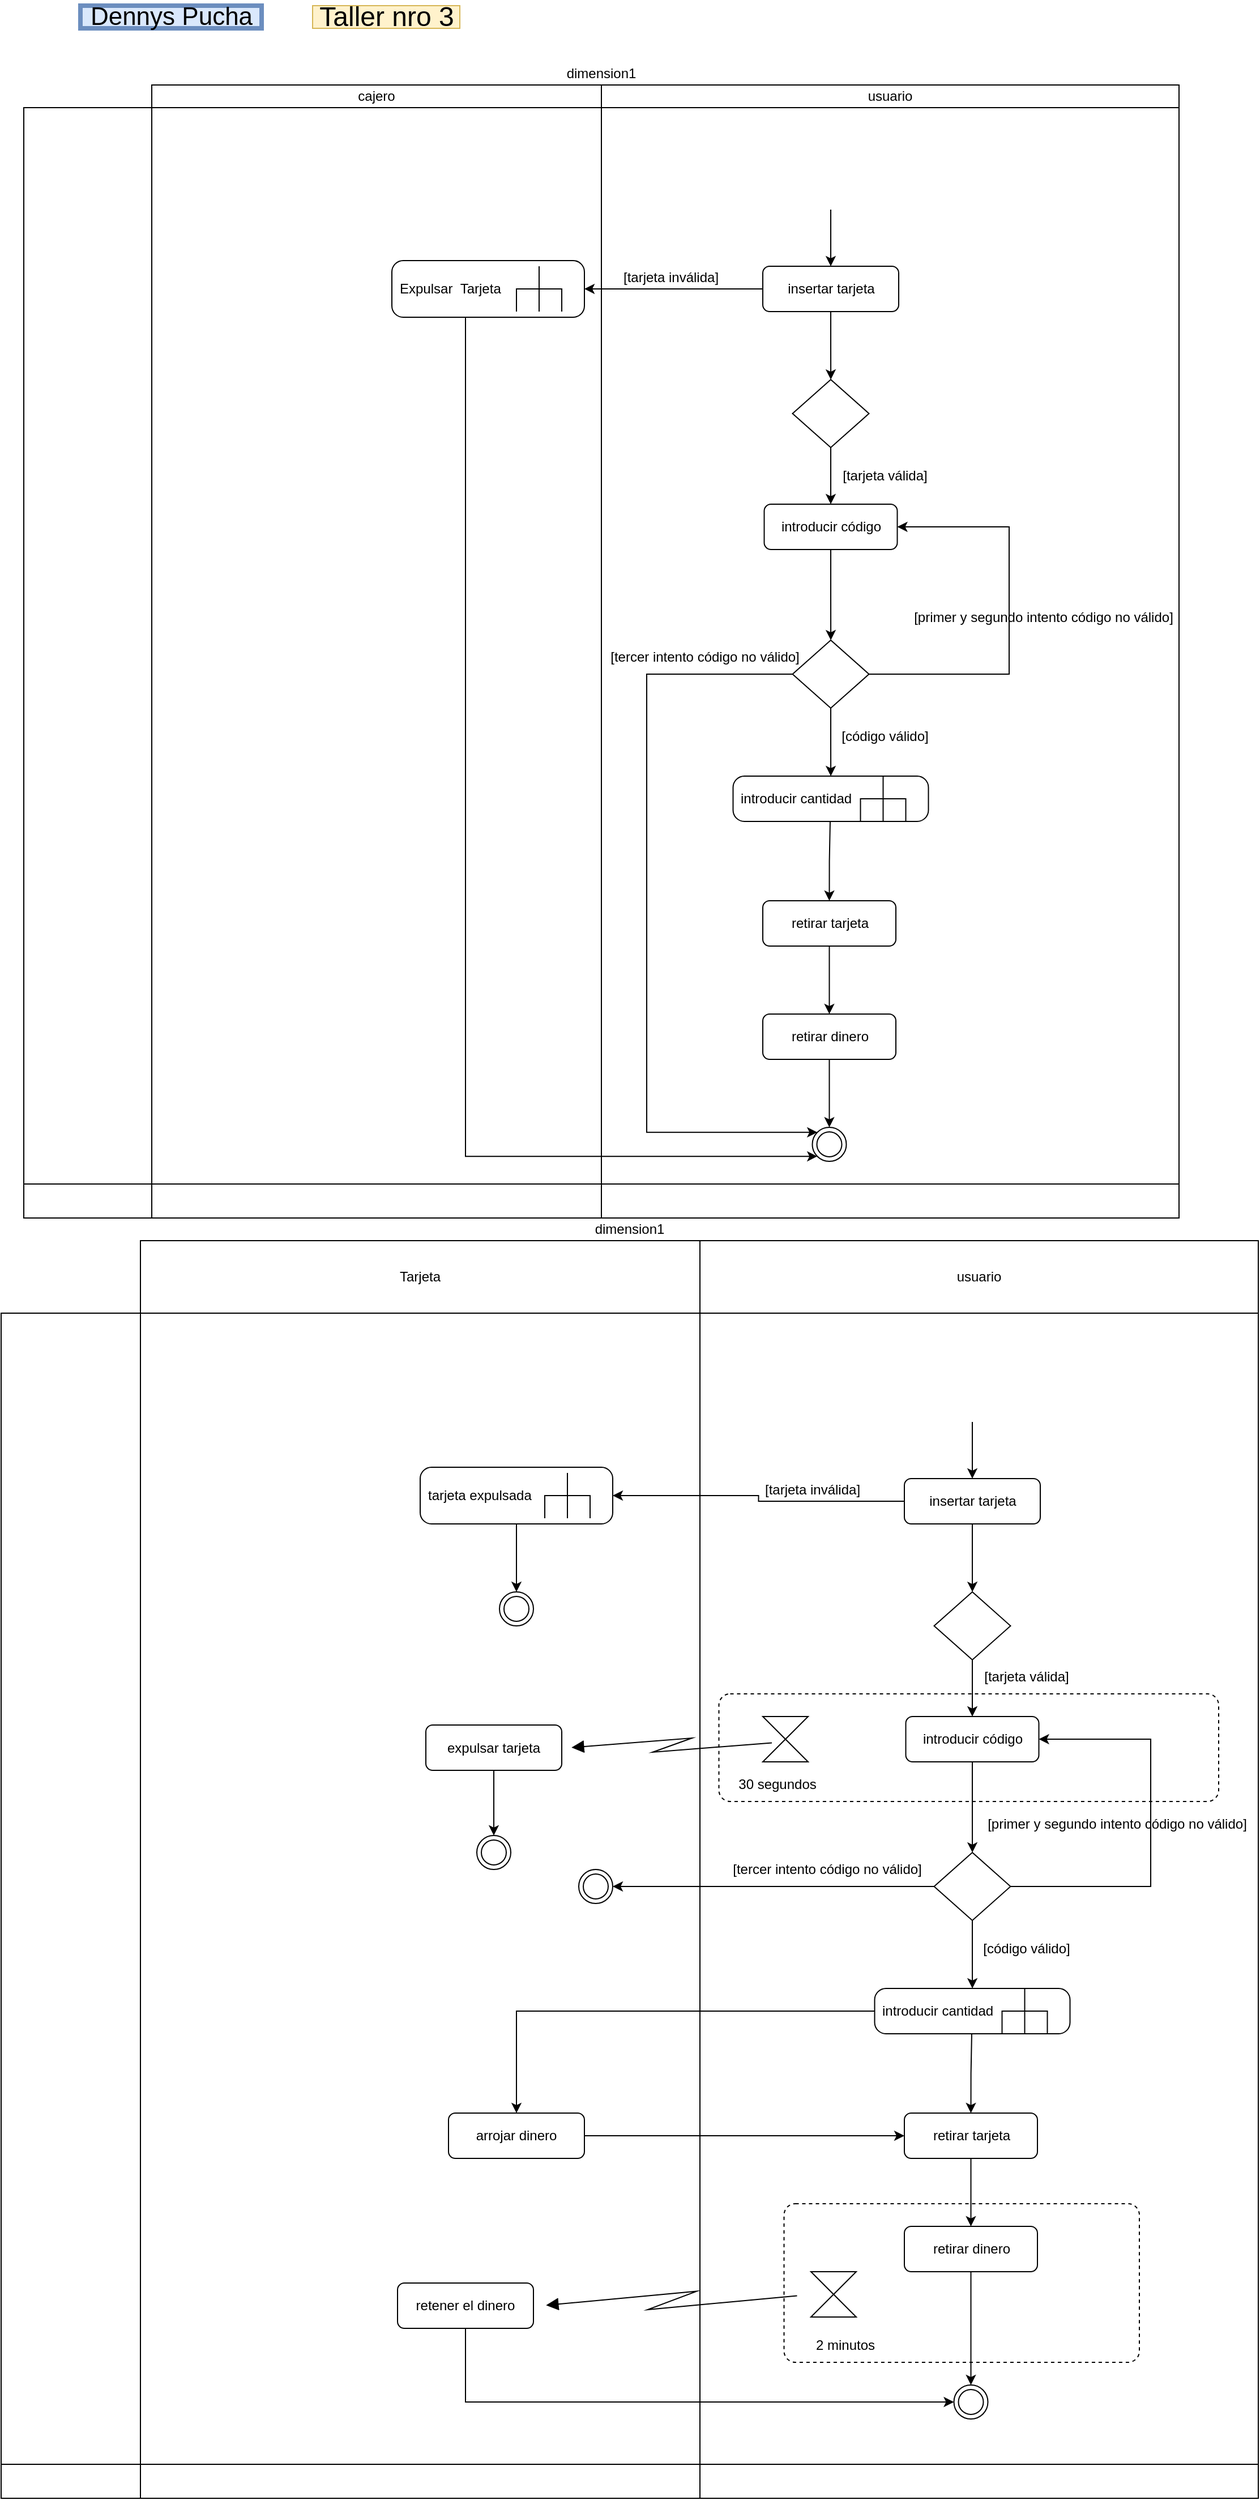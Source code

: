 <mxfile version="17.4.2" type="device"><diagram id="017WSasXZTEaW-_xVXyV" name="Página-1"><mxGraphModel dx="4062" dy="990" grid="1" gridSize="10" guides="1" tooltips="1" connect="1" arrows="1" fold="1" page="1" pageScale="1" pageWidth="1169" pageHeight="827" math="0" shadow="0"><root><mxCell id="0"/><mxCell id="1" parent="0"/><mxCell id="I3gpXCXL6W9OUT3bS0ur-212" value="dimension1" style="shape=table;html=1;whiteSpace=wrap;startSize=20;container=1;collapsible=0;childLayout=tableLayout;fillColor=none;swimlaneFillColor=#ffffff;strokeColor=none;" parent="1" vertex="1"><mxGeometry x="-1080" y="2720" width="1110" height="1130" as="geometry"/></mxCell><mxCell id="I3gpXCXL6W9OUT3bS0ur-213" value="" style="shape=partialRectangle;html=1;whiteSpace=wrap;collapsible=0;dropTarget=0;pointerEvents=0;fillColor=none;top=0;left=0;bottom=0;right=0;points=[[0,0.5],[1,0.5]];portConstraint=eastwest;strokeColor=none;" parent="I3gpXCXL6W9OUT3bS0ur-212" vertex="1"><mxGeometry y="20" width="1110" height="64" as="geometry"/></mxCell><mxCell id="I3gpXCXL6W9OUT3bS0ur-214" value="" style="shape=partialRectangle;html=1;whiteSpace=wrap;connectable=0;fillColor=none;top=1;left=1;bottom=1;right=1;overflow=hidden;strokeColor=none;" parent="I3gpXCXL6W9OUT3bS0ur-213" vertex="1"><mxGeometry width="123" height="64" as="geometry"><mxRectangle width="123" height="64" as="alternateBounds"/></mxGeometry></mxCell><mxCell id="I3gpXCXL6W9OUT3bS0ur-215" value="Tarjeta" style="shape=partialRectangle;html=1;whiteSpace=wrap;connectable=0;fillColor=none;top=1;left=1;bottom=1;right=1;overflow=hidden;" parent="I3gpXCXL6W9OUT3bS0ur-213" vertex="1"><mxGeometry x="123" width="494" height="64" as="geometry"><mxRectangle width="494" height="64" as="alternateBounds"/></mxGeometry></mxCell><mxCell id="I3gpXCXL6W9OUT3bS0ur-216" value="usuario" style="shape=partialRectangle;html=1;whiteSpace=wrap;connectable=0;fillColor=none;top=1;left=1;bottom=1;right=1;overflow=hidden;" parent="I3gpXCXL6W9OUT3bS0ur-213" vertex="1"><mxGeometry x="617" width="493" height="64" as="geometry"><mxRectangle width="493" height="64" as="alternateBounds"/></mxGeometry></mxCell><mxCell id="I3gpXCXL6W9OUT3bS0ur-217" value="" style="shape=partialRectangle;html=1;whiteSpace=wrap;collapsible=0;dropTarget=0;pointerEvents=0;fillColor=none;top=1;left=1;bottom=1;right=1;points=[[0,0.5],[1,0.5]];portConstraint=eastwest;" parent="I3gpXCXL6W9OUT3bS0ur-212" vertex="1"><mxGeometry y="84" width="1110" height="1016" as="geometry"/></mxCell><mxCell id="I3gpXCXL6W9OUT3bS0ur-218" value="" style="shape=partialRectangle;html=1;whiteSpace=wrap;connectable=0;fillColor=none;top=1;left=1;bottom=1;right=1;overflow=hidden;horizontal=0;" parent="I3gpXCXL6W9OUT3bS0ur-217" vertex="1"><mxGeometry width="123" height="1016" as="geometry"><mxRectangle width="123" height="1016" as="alternateBounds"/></mxGeometry></mxCell><mxCell id="I3gpXCXL6W9OUT3bS0ur-219" value="" style="shape=partialRectangle;html=1;whiteSpace=wrap;connectable=0;fillColor=none;top=1;left=1;bottom=1;right=1;overflow=hidden;" parent="I3gpXCXL6W9OUT3bS0ur-217" vertex="1"><mxGeometry x="123" width="494" height="1016" as="geometry"><mxRectangle width="494" height="1016" as="alternateBounds"/></mxGeometry></mxCell><mxCell id="I3gpXCXL6W9OUT3bS0ur-220" value="" style="shape=partialRectangle;html=1;whiteSpace=wrap;connectable=0;fillColor=none;top=1;left=1;bottom=1;right=1;overflow=hidden;" parent="I3gpXCXL6W9OUT3bS0ur-217" vertex="1"><mxGeometry x="617" width="493" height="1016" as="geometry"><mxRectangle width="493" height="1016" as="alternateBounds"/></mxGeometry></mxCell><mxCell id="I3gpXCXL6W9OUT3bS0ur-221" value="" style="shape=partialRectangle;html=1;whiteSpace=wrap;collapsible=0;dropTarget=0;pointerEvents=0;fillColor=none;top=1;left=1;bottom=1;right=1;points=[[0,0.5],[1,0.5]];portConstraint=eastwest;" parent="I3gpXCXL6W9OUT3bS0ur-212" vertex="1"><mxGeometry y="1100" width="1110" height="30" as="geometry"/></mxCell><mxCell id="I3gpXCXL6W9OUT3bS0ur-222" value="" style="shape=partialRectangle;html=1;whiteSpace=wrap;connectable=0;fillColor=none;top=1;left=1;bottom=1;right=1;overflow=hidden;horizontal=0;" parent="I3gpXCXL6W9OUT3bS0ur-221" vertex="1"><mxGeometry width="123" height="30" as="geometry"><mxRectangle width="123" height="30" as="alternateBounds"/></mxGeometry></mxCell><mxCell id="I3gpXCXL6W9OUT3bS0ur-223" value="" style="shape=partialRectangle;html=1;whiteSpace=wrap;connectable=0;fillColor=none;top=1;left=1;bottom=1;right=1;overflow=hidden;" parent="I3gpXCXL6W9OUT3bS0ur-221" vertex="1"><mxGeometry x="123" width="494" height="30" as="geometry"><mxRectangle width="494" height="30" as="alternateBounds"/></mxGeometry></mxCell><mxCell id="I3gpXCXL6W9OUT3bS0ur-224" value="" style="shape=partialRectangle;html=1;whiteSpace=wrap;connectable=0;fillColor=none;top=1;left=1;bottom=1;right=1;overflow=hidden;" parent="I3gpXCXL6W9OUT3bS0ur-221" vertex="1"><mxGeometry x="617" width="493" height="30" as="geometry"><mxRectangle width="493" height="30" as="alternateBounds"/></mxGeometry></mxCell><mxCell id="I3gpXCXL6W9OUT3bS0ur-198" value="" style="html=1;align=center;verticalAlign=top;rounded=1;absoluteArcSize=1;arcSize=20;dashed=1;" parent="1" vertex="1"><mxGeometry x="-388.75" y="3590" width="313.75" height="140" as="geometry"/></mxCell><mxCell id="I3gpXCXL6W9OUT3bS0ur-182" value="" style="html=1;align=center;verticalAlign=top;rounded=1;absoluteArcSize=1;arcSize=20;dashed=1;" parent="1" vertex="1"><mxGeometry x="-446.25" y="3140" width="441.25" height="95" as="geometry"/></mxCell><mxCell id="I3gpXCXL6W9OUT3bS0ur-135" value="dimension1" style="shape=table;html=1;whiteSpace=wrap;startSize=20;container=1;collapsible=0;childLayout=tableLayout;fillColor=none;swimlaneFillColor=#ffffff;strokeColor=none;" parent="1" vertex="1"><mxGeometry x="-1060" y="1700" width="1020" height="1020" as="geometry"/></mxCell><mxCell id="I3gpXCXL6W9OUT3bS0ur-136" value="" style="shape=partialRectangle;html=1;whiteSpace=wrap;collapsible=0;dropTarget=0;pointerEvents=0;fillColor=none;top=0;left=0;bottom=0;right=0;points=[[0,0.5],[1,0.5]];portConstraint=eastwest;strokeColor=none;" parent="I3gpXCXL6W9OUT3bS0ur-135" vertex="1"><mxGeometry y="20" width="1020" height="20" as="geometry"/></mxCell><mxCell id="I3gpXCXL6W9OUT3bS0ur-137" value="" style="shape=partialRectangle;html=1;whiteSpace=wrap;connectable=0;fillColor=none;top=1;left=1;bottom=1;right=1;overflow=hidden;strokeColor=none;" parent="I3gpXCXL6W9OUT3bS0ur-136" vertex="1"><mxGeometry width="113" height="20" as="geometry"><mxRectangle width="113" height="20" as="alternateBounds"/></mxGeometry></mxCell><mxCell id="I3gpXCXL6W9OUT3bS0ur-138" value="cajero" style="shape=partialRectangle;html=1;whiteSpace=wrap;connectable=0;fillColor=none;top=1;left=1;bottom=1;right=1;overflow=hidden;" parent="I3gpXCXL6W9OUT3bS0ur-136" vertex="1"><mxGeometry x="113" width="397" height="20" as="geometry"><mxRectangle width="397" height="20" as="alternateBounds"/></mxGeometry></mxCell><mxCell id="I3gpXCXL6W9OUT3bS0ur-139" value="usuario" style="shape=partialRectangle;html=1;whiteSpace=wrap;connectable=0;fillColor=none;top=1;left=1;bottom=1;right=1;overflow=hidden;" parent="I3gpXCXL6W9OUT3bS0ur-136" vertex="1"><mxGeometry x="510" width="510" height="20" as="geometry"><mxRectangle width="510" height="20" as="alternateBounds"/></mxGeometry></mxCell><mxCell id="I3gpXCXL6W9OUT3bS0ur-140" value="" style="shape=partialRectangle;html=1;whiteSpace=wrap;collapsible=0;dropTarget=0;pointerEvents=0;fillColor=none;top=1;left=1;bottom=1;right=1;points=[[0,0.5],[1,0.5]];portConstraint=eastwest;" parent="I3gpXCXL6W9OUT3bS0ur-135" vertex="1"><mxGeometry y="40" width="1020" height="950" as="geometry"/></mxCell><mxCell id="I3gpXCXL6W9OUT3bS0ur-141" value="" style="shape=partialRectangle;html=1;whiteSpace=wrap;connectable=0;fillColor=none;top=1;left=1;bottom=1;right=1;overflow=hidden;horizontal=0;" parent="I3gpXCXL6W9OUT3bS0ur-140" vertex="1"><mxGeometry width="113" height="950" as="geometry"><mxRectangle width="113" height="950" as="alternateBounds"/></mxGeometry></mxCell><mxCell id="I3gpXCXL6W9OUT3bS0ur-142" value="" style="shape=partialRectangle;html=1;whiteSpace=wrap;connectable=0;fillColor=none;top=1;left=1;bottom=1;right=1;overflow=hidden;" parent="I3gpXCXL6W9OUT3bS0ur-140" vertex="1"><mxGeometry x="113" width="397" height="950" as="geometry"><mxRectangle width="397" height="950" as="alternateBounds"/></mxGeometry></mxCell><mxCell id="I3gpXCXL6W9OUT3bS0ur-143" value="" style="shape=partialRectangle;html=1;whiteSpace=wrap;connectable=0;fillColor=none;top=1;left=1;bottom=1;right=1;overflow=hidden;" parent="I3gpXCXL6W9OUT3bS0ur-140" vertex="1"><mxGeometry x="510" width="510" height="950" as="geometry"><mxRectangle width="510" height="950" as="alternateBounds"/></mxGeometry></mxCell><mxCell id="I3gpXCXL6W9OUT3bS0ur-144" value="" style="shape=partialRectangle;html=1;whiteSpace=wrap;collapsible=0;dropTarget=0;pointerEvents=0;fillColor=none;top=1;left=1;bottom=1;right=1;points=[[0,0.5],[1,0.5]];portConstraint=eastwest;" parent="I3gpXCXL6W9OUT3bS0ur-135" vertex="1"><mxGeometry y="990" width="1020" height="30" as="geometry"/></mxCell><mxCell id="I3gpXCXL6W9OUT3bS0ur-145" value="" style="shape=partialRectangle;html=1;whiteSpace=wrap;connectable=0;fillColor=none;top=1;left=1;bottom=1;right=1;overflow=hidden;horizontal=0;" parent="I3gpXCXL6W9OUT3bS0ur-144" vertex="1"><mxGeometry width="113" height="30" as="geometry"><mxRectangle width="113" height="30" as="alternateBounds"/></mxGeometry></mxCell><mxCell id="I3gpXCXL6W9OUT3bS0ur-146" value="" style="shape=partialRectangle;html=1;whiteSpace=wrap;connectable=0;fillColor=none;top=1;left=1;bottom=1;right=1;overflow=hidden;" parent="I3gpXCXL6W9OUT3bS0ur-144" vertex="1"><mxGeometry x="113" width="397" height="30" as="geometry"><mxRectangle width="397" height="30" as="alternateBounds"/></mxGeometry></mxCell><mxCell id="I3gpXCXL6W9OUT3bS0ur-147" value="" style="shape=partialRectangle;html=1;whiteSpace=wrap;connectable=0;fillColor=none;top=1;left=1;bottom=1;right=1;overflow=hidden;" parent="I3gpXCXL6W9OUT3bS0ur-144" vertex="1"><mxGeometry x="510" width="510" height="30" as="geometry"><mxRectangle width="510" height="30" as="alternateBounds"/></mxGeometry></mxCell><mxCell id="I3gpXCXL6W9OUT3bS0ur-108" style="edgeStyle=orthogonalEdgeStyle;rounded=0;orthogonalLoop=1;jettySize=auto;html=1;entryX=0;entryY=1;entryDx=0;entryDy=0;startArrow=none;startFill=0;endArrow=classic;endFill=1;" parent="1" source="I3gpXCXL6W9OUT3bS0ur-109" target="I3gpXCXL6W9OUT3bS0ur-133" edge="1"><mxGeometry relative="1" as="geometry"><Array as="points"><mxPoint x="-670" y="2666"/></Array></mxGeometry></mxCell><mxCell id="I3gpXCXL6W9OUT3bS0ur-109" value="Expulsar&amp;nbsp;&lt;span style=&quot;white-space: pre;&quot;&gt;&#9;&lt;/span&gt;Tarjeta" style="shape=mxgraph.uml25.behaviorAction;html=1;rounded=1;absoluteArcSize=1;arcSize=10;align=left;spacingLeft=5;" parent="1" vertex="1"><mxGeometry x="-735" y="1875" width="170" height="50" as="geometry"/></mxCell><mxCell id="I3gpXCXL6W9OUT3bS0ur-110" style="edgeStyle=orthogonalEdgeStyle;rounded=0;orthogonalLoop=1;jettySize=auto;html=1;exitX=0.5;exitY=1;exitDx=0;exitDy=0;entryX=0.5;entryY=0;entryDx=0;entryDy=0;startArrow=none;startFill=0;endArrow=classic;endFill=1;" parent="1" source="I3gpXCXL6W9OUT3bS0ur-111" target="I3gpXCXL6W9OUT3bS0ur-114" edge="1"><mxGeometry relative="1" as="geometry"/></mxCell><mxCell id="I3gpXCXL6W9OUT3bS0ur-111" value="" style="ellipse;strokeColor=none;" parent="1" vertex="1"><mxGeometry x="-362.5" y="1800" width="30" height="30" as="geometry"/></mxCell><mxCell id="I3gpXCXL6W9OUT3bS0ur-112" style="edgeStyle=orthogonalEdgeStyle;rounded=0;orthogonalLoop=1;jettySize=auto;html=1;exitX=0.5;exitY=1;exitDx=0;exitDy=0;startArrow=none;startFill=0;endArrow=classic;endFill=1;" parent="1" source="I3gpXCXL6W9OUT3bS0ur-114" target="I3gpXCXL6W9OUT3bS0ur-116" edge="1"><mxGeometry relative="1" as="geometry"/></mxCell><mxCell id="I3gpXCXL6W9OUT3bS0ur-113" style="edgeStyle=orthogonalEdgeStyle;rounded=0;orthogonalLoop=1;jettySize=auto;html=1;exitX=0;exitY=0.5;exitDx=0;exitDy=0;startArrow=none;startFill=0;endArrow=classic;endFill=1;" parent="1" source="I3gpXCXL6W9OUT3bS0ur-114" target="I3gpXCXL6W9OUT3bS0ur-109" edge="1"><mxGeometry relative="1" as="geometry"/></mxCell><mxCell id="I3gpXCXL6W9OUT3bS0ur-114" value="insertar tarjeta" style="rounded=1;whiteSpace=wrap;html=1;" parent="1" vertex="1"><mxGeometry x="-407.5" y="1880" width="120" height="40" as="geometry"/></mxCell><mxCell id="I3gpXCXL6W9OUT3bS0ur-115" style="edgeStyle=orthogonalEdgeStyle;rounded=0;orthogonalLoop=1;jettySize=auto;html=1;exitX=0.5;exitY=1;exitDx=0;exitDy=0;entryX=0.5;entryY=0;entryDx=0;entryDy=0;startArrow=none;startFill=0;endArrow=classic;endFill=1;" parent="1" source="I3gpXCXL6W9OUT3bS0ur-116" target="I3gpXCXL6W9OUT3bS0ur-118" edge="1"><mxGeometry relative="1" as="geometry"/></mxCell><mxCell id="I3gpXCXL6W9OUT3bS0ur-116" value="" style="rhombus;whiteSpace=wrap;html=1;" parent="1" vertex="1"><mxGeometry x="-381.25" y="1980" width="67.5" height="60" as="geometry"/></mxCell><mxCell id="I3gpXCXL6W9OUT3bS0ur-117" style="edgeStyle=orthogonalEdgeStyle;rounded=0;orthogonalLoop=1;jettySize=auto;html=1;exitX=0.5;exitY=1;exitDx=0;exitDy=0;startArrow=none;startFill=0;endArrow=classic;endFill=1;" parent="1" source="I3gpXCXL6W9OUT3bS0ur-118" target="I3gpXCXL6W9OUT3bS0ur-122" edge="1"><mxGeometry relative="1" as="geometry"/></mxCell><mxCell id="I3gpXCXL6W9OUT3bS0ur-118" value="introducir código" style="rounded=1;whiteSpace=wrap;html=1;" parent="1" vertex="1"><mxGeometry x="-406.25" y="2090" width="117.5" height="40" as="geometry"/></mxCell><mxCell id="I3gpXCXL6W9OUT3bS0ur-119" style="edgeStyle=orthogonalEdgeStyle;rounded=0;orthogonalLoop=1;jettySize=auto;html=1;exitX=0.5;exitY=1;exitDx=0;exitDy=0;startArrow=none;startFill=0;endArrow=classic;endFill=1;" parent="1" source="I3gpXCXL6W9OUT3bS0ur-122" target="I3gpXCXL6W9OUT3bS0ur-126" edge="1"><mxGeometry relative="1" as="geometry"><mxPoint x="-347.5" y="2330" as="targetPoint"/></mxGeometry></mxCell><mxCell id="I3gpXCXL6W9OUT3bS0ur-120" style="edgeStyle=orthogonalEdgeStyle;rounded=0;orthogonalLoop=1;jettySize=auto;html=1;exitX=1;exitY=0.5;exitDx=0;exitDy=0;entryX=1;entryY=0.5;entryDx=0;entryDy=0;startArrow=none;startFill=0;endArrow=classic;endFill=1;" parent="1" source="I3gpXCXL6W9OUT3bS0ur-122" target="I3gpXCXL6W9OUT3bS0ur-118" edge="1"><mxGeometry relative="1" as="geometry"><Array as="points"><mxPoint x="-190" y="2240"/><mxPoint x="-190" y="2110"/></Array></mxGeometry></mxCell><mxCell id="I3gpXCXL6W9OUT3bS0ur-121" style="edgeStyle=orthogonalEdgeStyle;rounded=0;orthogonalLoop=1;jettySize=auto;html=1;exitX=0;exitY=0.5;exitDx=0;exitDy=0;entryX=0;entryY=0;entryDx=0;entryDy=0;startArrow=none;startFill=0;endArrow=classic;endFill=1;" parent="1" source="I3gpXCXL6W9OUT3bS0ur-122" target="I3gpXCXL6W9OUT3bS0ur-133" edge="1"><mxGeometry relative="1" as="geometry"><Array as="points"><mxPoint x="-510" y="2240"/><mxPoint x="-510" y="2644"/></Array></mxGeometry></mxCell><mxCell id="I3gpXCXL6W9OUT3bS0ur-122" value="" style="rhombus;whiteSpace=wrap;html=1;" parent="1" vertex="1"><mxGeometry x="-381.25" y="2210" width="67.5" height="60" as="geometry"/></mxCell><mxCell id="I3gpXCXL6W9OUT3bS0ur-123" value="[primer y segundo intento código no válido]" style="text;html=1;align=center;verticalAlign=middle;resizable=0;points=[];autosize=1;strokeColor=none;fillColor=none;" parent="1" vertex="1"><mxGeometry x="-285" y="2175" width="250" height="30" as="geometry"/></mxCell><mxCell id="I3gpXCXL6W9OUT3bS0ur-124" value="[código válido]" style="text;html=1;align=center;verticalAlign=middle;resizable=0;points=[];autosize=1;strokeColor=none;fillColor=none;" parent="1" vertex="1"><mxGeometry x="-350" y="2280" width="100" height="30" as="geometry"/></mxCell><mxCell id="I3gpXCXL6W9OUT3bS0ur-125" value="[tarjeta válida]" style="text;html=1;align=center;verticalAlign=middle;resizable=0;points=[];autosize=1;strokeColor=none;fillColor=none;" parent="1" vertex="1"><mxGeometry x="-350" y="2050" width="100" height="30" as="geometry"/></mxCell><mxCell id="I3gpXCXL6W9OUT3bS0ur-126" value="introducir cantidad&amp;nbsp;" style="shape=mxgraph.uml25.behaviorAction;html=1;rounded=1;absoluteArcSize=1;arcSize=10;align=left;spacingLeft=5;" parent="1" vertex="1"><mxGeometry x="-433.75" y="2330" width="172.5" height="40" as="geometry"/></mxCell><mxCell id="I3gpXCXL6W9OUT3bS0ur-127" value="[tarjeta inválida]" style="text;html=1;align=center;verticalAlign=middle;resizable=0;points=[];autosize=1;strokeColor=none;fillColor=none;" parent="1" vertex="1"><mxGeometry x="-543.75" y="1875" width="110" height="30" as="geometry"/></mxCell><mxCell id="I3gpXCXL6W9OUT3bS0ur-128" style="edgeStyle=orthogonalEdgeStyle;rounded=0;orthogonalLoop=1;jettySize=auto;html=1;exitX=0.5;exitY=0;exitDx=0;exitDy=0;entryX=0.497;entryY=1;entryDx=0;entryDy=0;entryPerimeter=0;startArrow=classic;startFill=1;endArrow=none;endFill=0;" parent="1" source="I3gpXCXL6W9OUT3bS0ur-130" target="I3gpXCXL6W9OUT3bS0ur-126" edge="1"><mxGeometry relative="1" as="geometry"/></mxCell><mxCell id="I3gpXCXL6W9OUT3bS0ur-129" style="edgeStyle=orthogonalEdgeStyle;rounded=0;orthogonalLoop=1;jettySize=auto;html=1;exitX=0.5;exitY=1;exitDx=0;exitDy=0;entryX=0.5;entryY=0;entryDx=0;entryDy=0;startArrow=none;startFill=0;endArrow=classic;endFill=1;" parent="1" source="I3gpXCXL6W9OUT3bS0ur-130" target="I3gpXCXL6W9OUT3bS0ur-132" edge="1"><mxGeometry relative="1" as="geometry"/></mxCell><mxCell id="I3gpXCXL6W9OUT3bS0ur-130" value="retirar tarjeta" style="rounded=1;whiteSpace=wrap;html=1;" parent="1" vertex="1"><mxGeometry x="-407.5" y="2440" width="117.5" height="40" as="geometry"/></mxCell><mxCell id="I3gpXCXL6W9OUT3bS0ur-131" style="edgeStyle=orthogonalEdgeStyle;rounded=0;orthogonalLoop=1;jettySize=auto;html=1;exitX=0.5;exitY=1;exitDx=0;exitDy=0;entryX=0.5;entryY=0;entryDx=0;entryDy=0;startArrow=none;startFill=0;endArrow=classic;endFill=1;" parent="1" source="I3gpXCXL6W9OUT3bS0ur-132" target="I3gpXCXL6W9OUT3bS0ur-133" edge="1"><mxGeometry relative="1" as="geometry"/></mxCell><mxCell id="I3gpXCXL6W9OUT3bS0ur-132" value="retirar dinero" style="rounded=1;whiteSpace=wrap;html=1;" parent="1" vertex="1"><mxGeometry x="-407.5" y="2540" width="117.5" height="40" as="geometry"/></mxCell><mxCell id="I3gpXCXL6W9OUT3bS0ur-133" value="" style="ellipse;html=1;shape=endState;" parent="1" vertex="1"><mxGeometry x="-363.75" y="2640" width="30" height="30" as="geometry"/></mxCell><mxCell id="I3gpXCXL6W9OUT3bS0ur-134" value="[tercer intento código no válido]" style="text;html=1;align=center;verticalAlign=middle;resizable=0;points=[];autosize=1;strokeColor=none;fillColor=none;" parent="1" vertex="1"><mxGeometry x="-553.75" y="2210" width="190" height="30" as="geometry"/></mxCell><mxCell id="I3gpXCXL6W9OUT3bS0ur-150" value="tarjeta expulsada" style="shape=mxgraph.uml25.behaviorAction;html=1;rounded=1;absoluteArcSize=1;arcSize=10;align=left;spacingLeft=5;" parent="1" vertex="1"><mxGeometry x="-710" y="2940" width="170" height="50" as="geometry"/></mxCell><mxCell id="I3gpXCXL6W9OUT3bS0ur-151" style="edgeStyle=orthogonalEdgeStyle;rounded=0;orthogonalLoop=1;jettySize=auto;html=1;exitX=0.5;exitY=1;exitDx=0;exitDy=0;entryX=0.5;entryY=0;entryDx=0;entryDy=0;startArrow=none;startFill=0;endArrow=classic;endFill=1;" parent="1" source="I3gpXCXL6W9OUT3bS0ur-152" target="I3gpXCXL6W9OUT3bS0ur-155" edge="1"><mxGeometry relative="1" as="geometry"/></mxCell><mxCell id="I3gpXCXL6W9OUT3bS0ur-152" value="" style="ellipse;strokeColor=none;" parent="1" vertex="1"><mxGeometry x="-237.5" y="2870" width="30" height="30" as="geometry"/></mxCell><mxCell id="I3gpXCXL6W9OUT3bS0ur-153" style="edgeStyle=orthogonalEdgeStyle;rounded=0;orthogonalLoop=1;jettySize=auto;html=1;exitX=0.5;exitY=1;exitDx=0;exitDy=0;startArrow=none;startFill=0;endArrow=classic;endFill=1;" parent="1" source="I3gpXCXL6W9OUT3bS0ur-155" target="I3gpXCXL6W9OUT3bS0ur-157" edge="1"><mxGeometry relative="1" as="geometry"/></mxCell><mxCell id="I3gpXCXL6W9OUT3bS0ur-154" style="edgeStyle=orthogonalEdgeStyle;rounded=0;orthogonalLoop=1;jettySize=auto;html=1;exitX=0;exitY=0.5;exitDx=0;exitDy=0;startArrow=none;startFill=0;endArrow=classic;endFill=1;" parent="1" source="I3gpXCXL6W9OUT3bS0ur-155" target="I3gpXCXL6W9OUT3bS0ur-150" edge="1"><mxGeometry relative="1" as="geometry"/></mxCell><mxCell id="I3gpXCXL6W9OUT3bS0ur-155" value="insertar tarjeta" style="rounded=1;whiteSpace=wrap;html=1;" parent="1" vertex="1"><mxGeometry x="-282.5" y="2950" width="120" height="40" as="geometry"/></mxCell><mxCell id="I3gpXCXL6W9OUT3bS0ur-156" style="edgeStyle=orthogonalEdgeStyle;rounded=0;orthogonalLoop=1;jettySize=auto;html=1;exitX=0.5;exitY=1;exitDx=0;exitDy=0;entryX=0.5;entryY=0;entryDx=0;entryDy=0;startArrow=none;startFill=0;endArrow=classic;endFill=1;" parent="1" source="I3gpXCXL6W9OUT3bS0ur-157" target="I3gpXCXL6W9OUT3bS0ur-159" edge="1"><mxGeometry relative="1" as="geometry"/></mxCell><mxCell id="I3gpXCXL6W9OUT3bS0ur-157" value="" style="rhombus;whiteSpace=wrap;html=1;" parent="1" vertex="1"><mxGeometry x="-256.25" y="3050" width="67.5" height="60" as="geometry"/></mxCell><mxCell id="I3gpXCXL6W9OUT3bS0ur-158" style="edgeStyle=orthogonalEdgeStyle;rounded=0;orthogonalLoop=1;jettySize=auto;html=1;exitX=0.5;exitY=1;exitDx=0;exitDy=0;startArrow=none;startFill=0;endArrow=classic;endFill=1;" parent="1" source="I3gpXCXL6W9OUT3bS0ur-159" target="I3gpXCXL6W9OUT3bS0ur-163" edge="1"><mxGeometry relative="1" as="geometry"/></mxCell><mxCell id="I3gpXCXL6W9OUT3bS0ur-159" value="introducir código" style="rounded=1;whiteSpace=wrap;html=1;" parent="1" vertex="1"><mxGeometry x="-281.25" y="3160" width="117.5" height="40" as="geometry"/></mxCell><mxCell id="I3gpXCXL6W9OUT3bS0ur-160" style="edgeStyle=orthogonalEdgeStyle;rounded=0;orthogonalLoop=1;jettySize=auto;html=1;exitX=0.5;exitY=1;exitDx=0;exitDy=0;startArrow=none;startFill=0;endArrow=classic;endFill=1;" parent="1" source="I3gpXCXL6W9OUT3bS0ur-163" target="I3gpXCXL6W9OUT3bS0ur-167" edge="1"><mxGeometry relative="1" as="geometry"><mxPoint x="-222.5" y="3400" as="targetPoint"/></mxGeometry></mxCell><mxCell id="I3gpXCXL6W9OUT3bS0ur-161" style="edgeStyle=orthogonalEdgeStyle;rounded=0;orthogonalLoop=1;jettySize=auto;html=1;exitX=1;exitY=0.5;exitDx=0;exitDy=0;entryX=1;entryY=0.5;entryDx=0;entryDy=0;startArrow=none;startFill=0;endArrow=classic;endFill=1;" parent="1" source="I3gpXCXL6W9OUT3bS0ur-163" target="I3gpXCXL6W9OUT3bS0ur-159" edge="1"><mxGeometry relative="1" as="geometry"><Array as="points"><mxPoint x="-65" y="3310"/><mxPoint x="-65" y="3180"/></Array></mxGeometry></mxCell><mxCell id="I3gpXCXL6W9OUT3bS0ur-187" style="edgeStyle=orthogonalEdgeStyle;rounded=0;orthogonalLoop=1;jettySize=auto;html=1;exitX=0;exitY=0.5;exitDx=0;exitDy=0;entryX=1;entryY=0.5;entryDx=0;entryDy=0;startArrow=none;startFill=0;endArrow=classic;endFill=1;" parent="1" source="I3gpXCXL6W9OUT3bS0ur-163" target="I3gpXCXL6W9OUT3bS0ur-186" edge="1"><mxGeometry relative="1" as="geometry"/></mxCell><mxCell id="I3gpXCXL6W9OUT3bS0ur-163" value="" style="rhombus;whiteSpace=wrap;html=1;" parent="1" vertex="1"><mxGeometry x="-256.25" y="3280" width="67.5" height="60" as="geometry"/></mxCell><mxCell id="I3gpXCXL6W9OUT3bS0ur-164" value="[primer y segundo intento código no válido]" style="text;html=1;align=center;verticalAlign=middle;resizable=0;points=[];autosize=1;strokeColor=none;fillColor=none;" parent="1" vertex="1"><mxGeometry x="-220" y="3240" width="250" height="30" as="geometry"/></mxCell><mxCell id="I3gpXCXL6W9OUT3bS0ur-165" value="[código válido]" style="text;html=1;align=center;verticalAlign=middle;resizable=0;points=[];autosize=1;strokeColor=none;fillColor=none;" parent="1" vertex="1"><mxGeometry x="-225" y="3350" width="100" height="30" as="geometry"/></mxCell><mxCell id="I3gpXCXL6W9OUT3bS0ur-166" value="[tarjeta válida]" style="text;html=1;align=center;verticalAlign=middle;resizable=0;points=[];autosize=1;strokeColor=none;fillColor=none;" parent="1" vertex="1"><mxGeometry x="-225" y="3110" width="100" height="30" as="geometry"/></mxCell><mxCell id="I3gpXCXL6W9OUT3bS0ur-189" style="edgeStyle=orthogonalEdgeStyle;rounded=0;orthogonalLoop=1;jettySize=auto;html=1;entryX=0.5;entryY=0;entryDx=0;entryDy=0;startArrow=none;startFill=0;endArrow=classic;endFill=1;" parent="1" source="I3gpXCXL6W9OUT3bS0ur-167" target="I3gpXCXL6W9OUT3bS0ur-188" edge="1"><mxGeometry relative="1" as="geometry"/></mxCell><mxCell id="I3gpXCXL6W9OUT3bS0ur-167" value="introducir cantidad&amp;nbsp;" style="shape=mxgraph.uml25.behaviorAction;html=1;rounded=1;absoluteArcSize=1;arcSize=10;align=left;spacingLeft=5;" parent="1" vertex="1"><mxGeometry x="-308.75" y="3400" width="172.5" height="40" as="geometry"/></mxCell><mxCell id="I3gpXCXL6W9OUT3bS0ur-168" value="[tarjeta inválida]" style="text;html=1;align=center;verticalAlign=middle;resizable=0;points=[];autosize=1;strokeColor=none;fillColor=none;" parent="1" vertex="1"><mxGeometry x="-418.75" y="2945" width="110" height="30" as="geometry"/></mxCell><mxCell id="I3gpXCXL6W9OUT3bS0ur-169" style="edgeStyle=orthogonalEdgeStyle;rounded=0;orthogonalLoop=1;jettySize=auto;html=1;exitX=0.5;exitY=0;exitDx=0;exitDy=0;entryX=0.497;entryY=1;entryDx=0;entryDy=0;entryPerimeter=0;startArrow=classic;startFill=1;endArrow=none;endFill=0;" parent="1" source="I3gpXCXL6W9OUT3bS0ur-171" target="I3gpXCXL6W9OUT3bS0ur-167" edge="1"><mxGeometry relative="1" as="geometry"/></mxCell><mxCell id="I3gpXCXL6W9OUT3bS0ur-170" style="edgeStyle=orthogonalEdgeStyle;rounded=0;orthogonalLoop=1;jettySize=auto;html=1;exitX=0.5;exitY=1;exitDx=0;exitDy=0;entryX=0.5;entryY=0;entryDx=0;entryDy=0;startArrow=none;startFill=0;endArrow=classic;endFill=1;" parent="1" source="I3gpXCXL6W9OUT3bS0ur-171" target="I3gpXCXL6W9OUT3bS0ur-173" edge="1"><mxGeometry relative="1" as="geometry"/></mxCell><mxCell id="I3gpXCXL6W9OUT3bS0ur-171" value="retirar tarjeta" style="rounded=1;whiteSpace=wrap;html=1;" parent="1" vertex="1"><mxGeometry x="-282.5" y="3510" width="117.5" height="40" as="geometry"/></mxCell><mxCell id="I3gpXCXL6W9OUT3bS0ur-172" style="edgeStyle=orthogonalEdgeStyle;rounded=0;orthogonalLoop=1;jettySize=auto;html=1;exitX=0.5;exitY=1;exitDx=0;exitDy=0;entryX=0.5;entryY=0;entryDx=0;entryDy=0;startArrow=none;startFill=0;endArrow=classic;endFill=1;" parent="1" source="I3gpXCXL6W9OUT3bS0ur-173" target="I3gpXCXL6W9OUT3bS0ur-174" edge="1"><mxGeometry relative="1" as="geometry"/></mxCell><mxCell id="I3gpXCXL6W9OUT3bS0ur-173" value="retirar dinero" style="rounded=1;whiteSpace=wrap;html=1;" parent="1" vertex="1"><mxGeometry x="-282.5" y="3610" width="117.5" height="40" as="geometry"/></mxCell><mxCell id="I3gpXCXL6W9OUT3bS0ur-174" value="" style="ellipse;html=1;shape=endState;" parent="1" vertex="1"><mxGeometry x="-238.75" y="3750" width="30" height="30" as="geometry"/></mxCell><mxCell id="I3gpXCXL6W9OUT3bS0ur-175" value="[tercer intento código no válido]" style="text;html=1;align=center;verticalAlign=middle;resizable=0;points=[];autosize=1;strokeColor=none;fillColor=none;" parent="1" vertex="1"><mxGeometry x="-446.25" y="3280" width="190" height="30" as="geometry"/></mxCell><mxCell id="I3gpXCXL6W9OUT3bS0ur-177" style="edgeStyle=orthogonalEdgeStyle;rounded=0;orthogonalLoop=1;jettySize=auto;html=1;exitX=0.5;exitY=0;exitDx=0;exitDy=0;startArrow=classic;startFill=1;endArrow=none;endFill=0;" parent="1" source="I3gpXCXL6W9OUT3bS0ur-176" target="I3gpXCXL6W9OUT3bS0ur-150" edge="1"><mxGeometry relative="1" as="geometry"/></mxCell><mxCell id="I3gpXCXL6W9OUT3bS0ur-176" value="" style="ellipse;html=1;shape=endState;" parent="1" vertex="1"><mxGeometry x="-640" y="3050" width="30" height="30" as="geometry"/></mxCell><mxCell id="I3gpXCXL6W9OUT3bS0ur-185" style="edgeStyle=orthogonalEdgeStyle;rounded=0;orthogonalLoop=1;jettySize=auto;html=1;exitX=0.5;exitY=1;exitDx=0;exitDy=0;startArrow=none;startFill=0;endArrow=classic;endFill=1;" parent="1" source="I3gpXCXL6W9OUT3bS0ur-178" target="I3gpXCXL6W9OUT3bS0ur-184" edge="1"><mxGeometry relative="1" as="geometry"/></mxCell><mxCell id="I3gpXCXL6W9OUT3bS0ur-178" value="expulsar tarjeta" style="rounded=1;whiteSpace=wrap;html=1;" parent="1" vertex="1"><mxGeometry x="-705" y="3167.5" width="120" height="40" as="geometry"/></mxCell><mxCell id="I3gpXCXL6W9OUT3bS0ur-179" value="" style="shape=mxgraph.lean_mapping.electronic_info_flow_edge;html=1;rounded=0;startArrow=classic;startFill=1;endArrow=none;endFill=0;entryX=1;entryY=0.5;entryDx=0;entryDy=0;exitX=0.444;exitY=0.575;exitDx=0;exitDy=0;exitPerimeter=0;" parent="1" source="I3gpXCXL6W9OUT3bS0ur-180" target="I3gpXCXL6W9OUT3bS0ur-178" edge="1"><mxGeometry width="160" relative="1" as="geometry"><mxPoint x="-417.5" y="3134.5" as="sourcePoint"/><mxPoint x="-547.5" y="3135" as="targetPoint"/></mxGeometry></mxCell><mxCell id="I3gpXCXL6W9OUT3bS0ur-180" value="" style="shape=collate;whiteSpace=wrap;html=1;" parent="1" vertex="1"><mxGeometry x="-407.5" y="3160" width="40" height="40" as="geometry"/></mxCell><mxCell id="I3gpXCXL6W9OUT3bS0ur-181" value="30 segundos" style="text;html=1;align=center;verticalAlign=middle;resizable=0;points=[];autosize=1;strokeColor=none;fillColor=none;" parent="1" vertex="1"><mxGeometry x="-440" y="3205" width="90" height="30" as="geometry"/></mxCell><mxCell id="I3gpXCXL6W9OUT3bS0ur-184" value="" style="ellipse;html=1;shape=endState;" parent="1" vertex="1"><mxGeometry x="-660" y="3265" width="30" height="30" as="geometry"/></mxCell><mxCell id="I3gpXCXL6W9OUT3bS0ur-186" value="" style="ellipse;html=1;shape=endState;" parent="1" vertex="1"><mxGeometry x="-570" y="3295" width="30" height="30" as="geometry"/></mxCell><mxCell id="I3gpXCXL6W9OUT3bS0ur-190" style="edgeStyle=orthogonalEdgeStyle;rounded=0;orthogonalLoop=1;jettySize=auto;html=1;entryX=0;entryY=0.5;entryDx=0;entryDy=0;startArrow=none;startFill=0;endArrow=classic;endFill=1;" parent="1" source="I3gpXCXL6W9OUT3bS0ur-188" target="I3gpXCXL6W9OUT3bS0ur-171" edge="1"><mxGeometry relative="1" as="geometry"/></mxCell><mxCell id="I3gpXCXL6W9OUT3bS0ur-188" value="arrojar dinero" style="rounded=1;whiteSpace=wrap;html=1;" parent="1" vertex="1"><mxGeometry x="-685" y="3510" width="120" height="40" as="geometry"/></mxCell><mxCell id="I3gpXCXL6W9OUT3bS0ur-197" style="edgeStyle=orthogonalEdgeStyle;rounded=0;orthogonalLoop=1;jettySize=auto;html=1;exitX=0.5;exitY=1;exitDx=0;exitDy=0;entryX=0;entryY=0.5;entryDx=0;entryDy=0;startArrow=none;startFill=0;endArrow=classic;endFill=1;" parent="1" source="I3gpXCXL6W9OUT3bS0ur-191" target="I3gpXCXL6W9OUT3bS0ur-174" edge="1"><mxGeometry relative="1" as="geometry"/></mxCell><mxCell id="I3gpXCXL6W9OUT3bS0ur-191" value="retener el dinero" style="rounded=1;whiteSpace=wrap;html=1;" parent="1" vertex="1"><mxGeometry x="-730" y="3660" width="120" height="40" as="geometry"/></mxCell><mxCell id="I3gpXCXL6W9OUT3bS0ur-192" value="" style="shape=collate;whiteSpace=wrap;html=1;" parent="1" vertex="1"><mxGeometry x="-365" y="3650" width="40" height="40" as="geometry"/></mxCell><mxCell id="I3gpXCXL6W9OUT3bS0ur-194" value="" style="shape=mxgraph.lean_mapping.electronic_info_flow_edge;html=1;rounded=0;startArrow=classic;startFill=1;endArrow=none;endFill=0;entryX=1;entryY=0.5;entryDx=0;entryDy=0;" parent="1" source="I3gpXCXL6W9OUT3bS0ur-192" target="I3gpXCXL6W9OUT3bS0ur-191" edge="1"><mxGeometry width="160" relative="1" as="geometry"><mxPoint x="-389.74" y="3686.5" as="sourcePoint"/><mxPoint x="-540" y="3693.5" as="targetPoint"/></mxGeometry></mxCell><mxCell id="I3gpXCXL6W9OUT3bS0ur-195" value="2 minutos" style="text;html=1;align=center;verticalAlign=middle;resizable=0;points=[];autosize=1;strokeColor=none;fillColor=none;" parent="1" vertex="1"><mxGeometry x="-375" y="3700" width="80" height="30" as="geometry"/></mxCell><mxCell id="G6KK0RppbT6Toe_LF5mV-1" value="&lt;font style=&quot;font-size: 22px&quot;&gt;Dennys Pucha&lt;/font&gt;" style="text;html=1;align=center;verticalAlign=middle;resizable=0;points=[];autosize=1;strokeColor=#6c8ebf;fillColor=#dae8fc;strokeWidth=4;" vertex="1" parent="1"><mxGeometry x="-1010" y="1650" width="160" height="20" as="geometry"/></mxCell><mxCell id="G6KK0RppbT6Toe_LF5mV-2" value="&lt;font style=&quot;font-size: 24px&quot;&gt;Taller nro 3&lt;/font&gt;" style="text;html=1;align=center;verticalAlign=middle;resizable=0;points=[];autosize=1;strokeColor=#d6b656;fillColor=#fff2cc;" vertex="1" parent="1"><mxGeometry x="-805" y="1650" width="130" height="20" as="geometry"/></mxCell></root></mxGraphModel></diagram></mxfile>